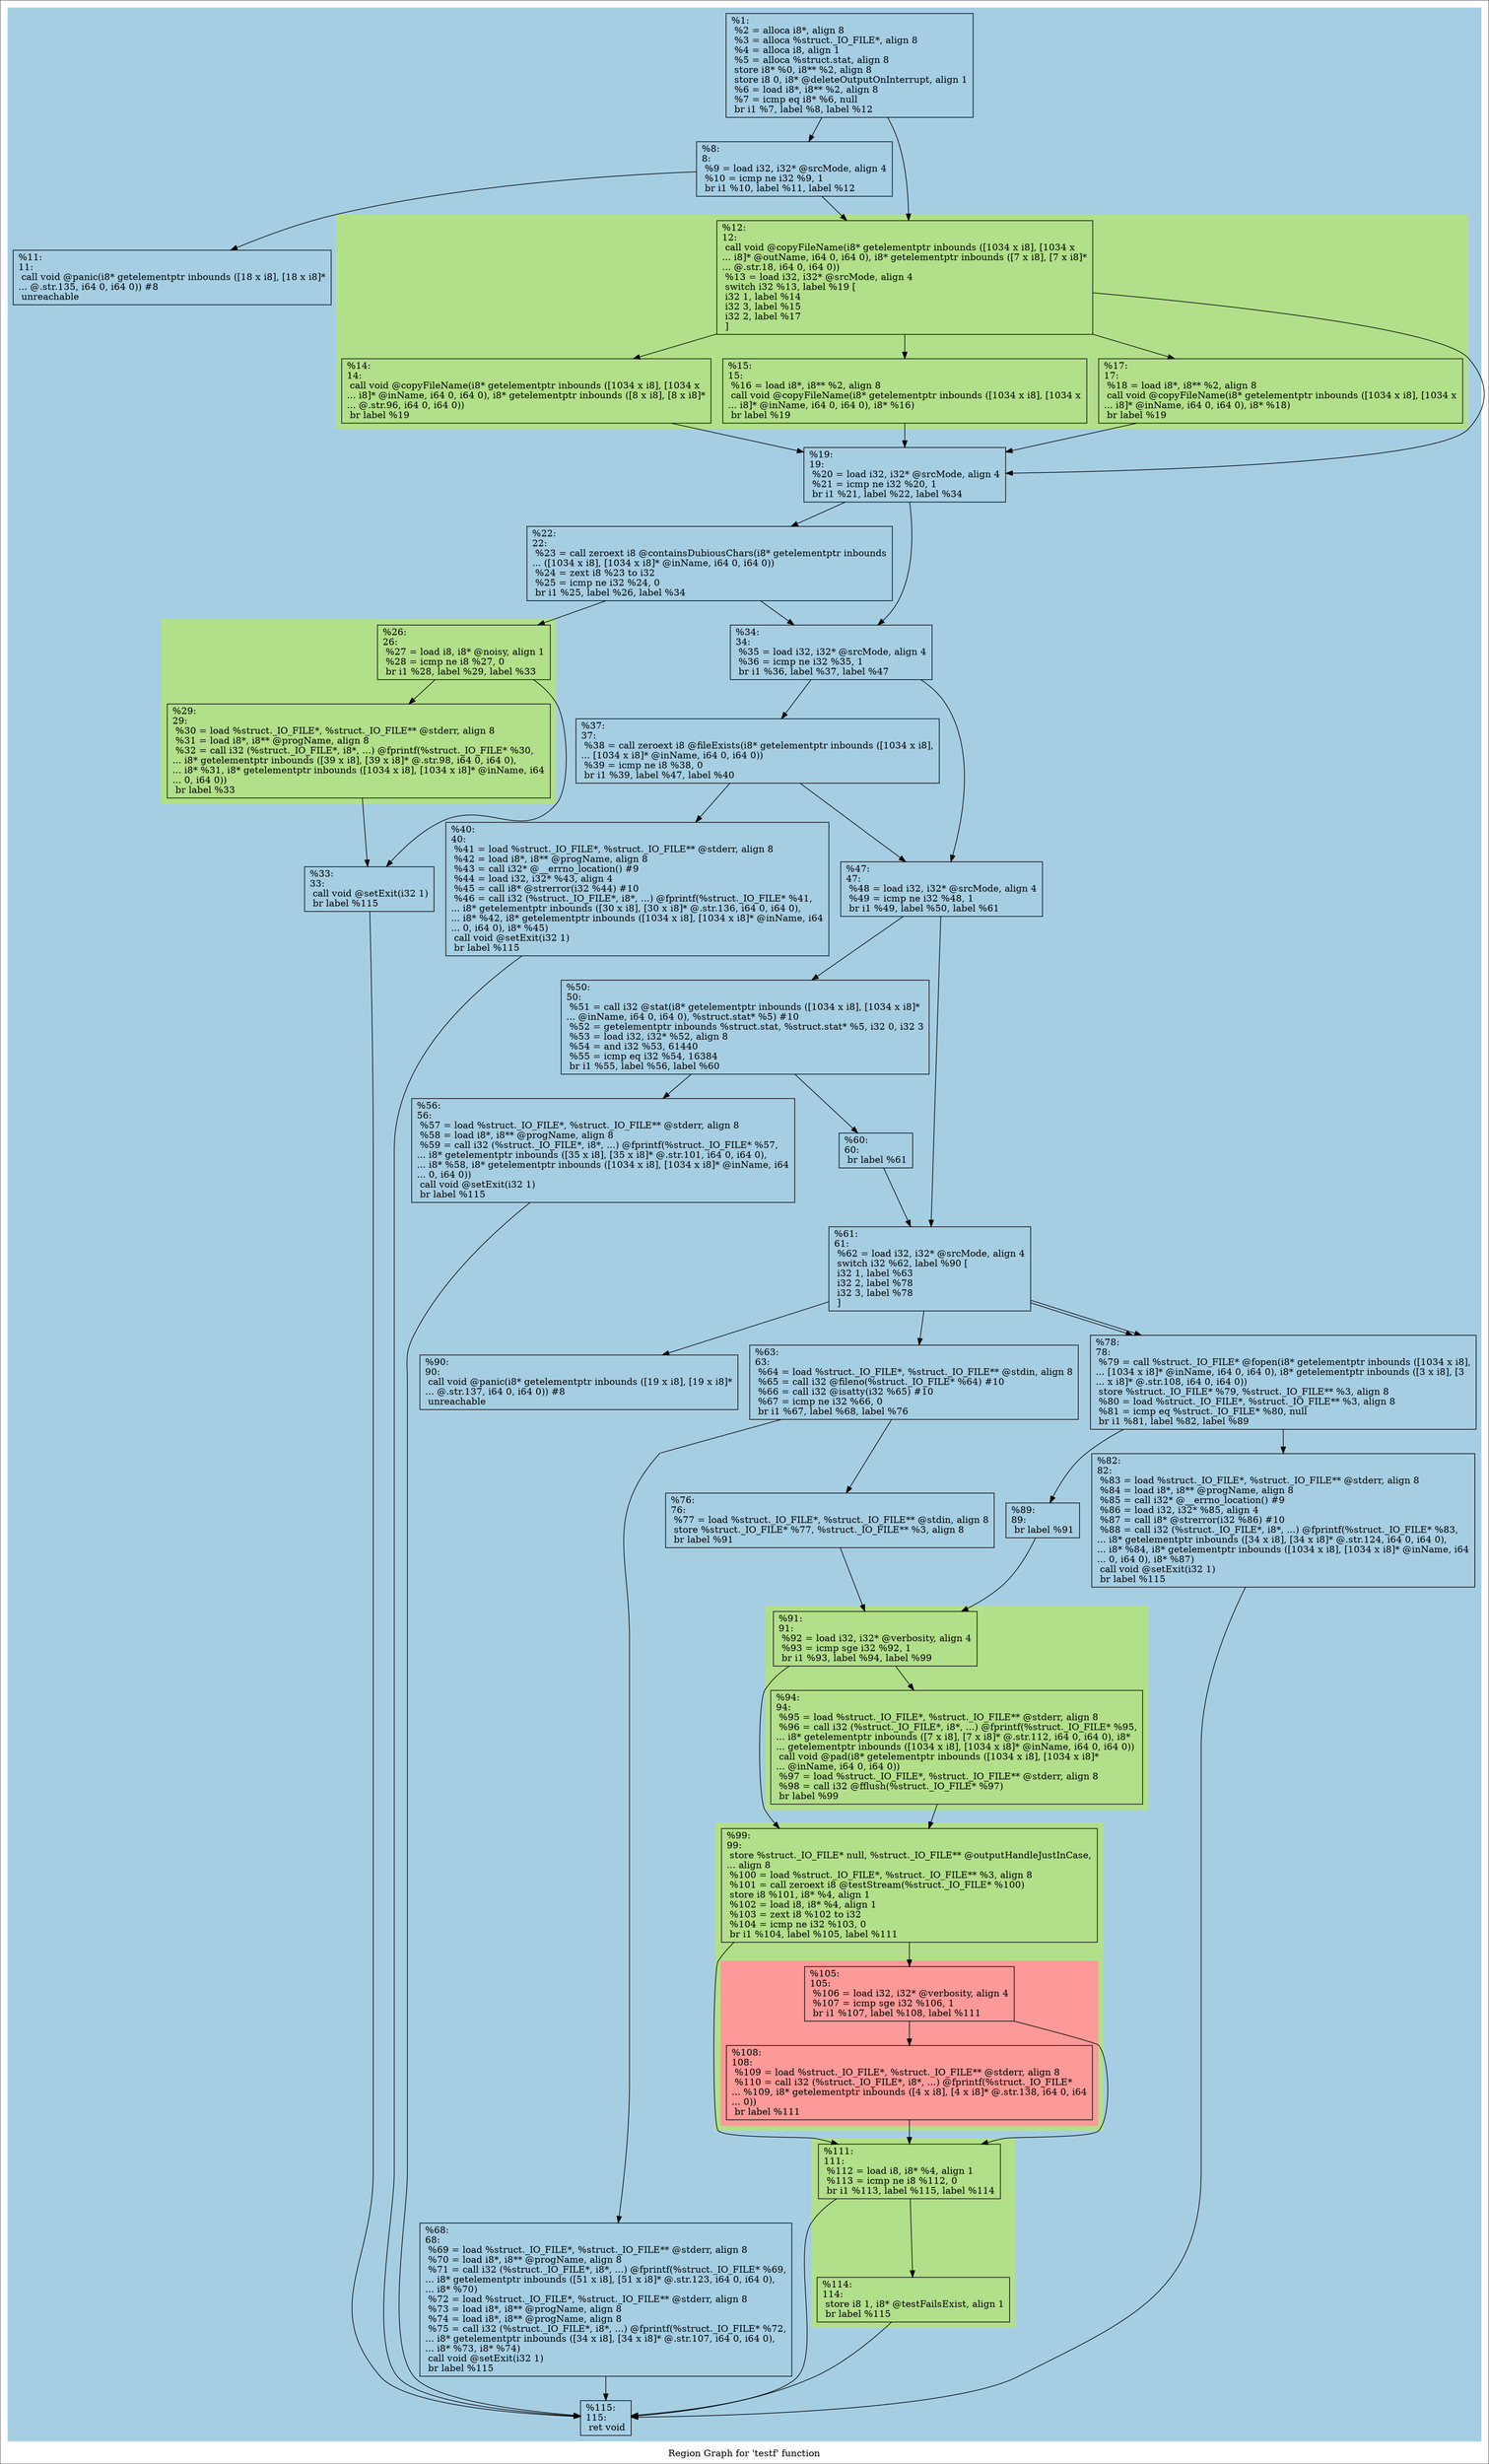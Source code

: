 digraph "Region Graph for 'testf' function" {
	label="Region Graph for 'testf' function";

	Node0x2a9b480 [shape=record,label="{%1:\l  %2 = alloca i8*, align 8\l  %3 = alloca %struct._IO_FILE*, align 8\l  %4 = alloca i8, align 1\l  %5 = alloca %struct.stat, align 8\l  store i8* %0, i8** %2, align 8\l  store i8 0, i8* @deleteOutputOnInterrupt, align 1\l  %6 = load i8*, i8** %2, align 8\l  %7 = icmp eq i8* %6, null\l  br i1 %7, label %8, label %12\l}"];
	Node0x2a9b480 -> Node0x2a880a0;
	Node0x2a9b480 -> Node0x2ab4590;
	Node0x2a880a0 [shape=record,label="{%8:\l8:                                                \l  %9 = load i32, i32* @srcMode, align 4\l  %10 = icmp ne i32 %9, 1\l  br i1 %10, label %11, label %12\l}"];
	Node0x2a880a0 -> Node0x2a27c70;
	Node0x2a880a0 -> Node0x2ab4590;
	Node0x2a27c70 [shape=record,label="{%11:\l11:                                               \l  call void @panic(i8* getelementptr inbounds ([18 x i8], [18 x i8]*\l... @.str.135, i64 0, i64 0)) #8\l  unreachable\l}"];
	Node0x2ab4590 [shape=record,label="{%12:\l12:                                               \l  call void @copyFileName(i8* getelementptr inbounds ([1034 x i8], [1034 x\l... i8]* @outName, i64 0, i64 0), i8* getelementptr inbounds ([7 x i8], [7 x i8]*\l... @.str.18, i64 0, i64 0))\l  %13 = load i32, i32* @srcMode, align 4\l  switch i32 %13, label %19 [\l    i32 1, label %14\l    i32 3, label %15\l    i32 2, label %17\l  ]\l}"];
	Node0x2ab4590 -> Node0x2817f80;
	Node0x2ab4590 -> Node0x2b340b0;
	Node0x2ab4590 -> Node0x2a460d0;
	Node0x2ab4590 -> Node0x2b63960;
	Node0x2817f80 [shape=record,label="{%19:\l19:                                               \l  %20 = load i32, i32* @srcMode, align 4\l  %21 = icmp ne i32 %20, 1\l  br i1 %21, label %22, label %34\l}"];
	Node0x2817f80 -> Node0x2aa9f50;
	Node0x2817f80 -> Node0x2a00f00;
	Node0x2aa9f50 [shape=record,label="{%22:\l22:                                               \l  %23 = call zeroext i8 @containsDubiousChars(i8* getelementptr inbounds\l... ([1034 x i8], [1034 x i8]* @inName, i64 0, i64 0))\l  %24 = zext i8 %23 to i32\l  %25 = icmp ne i32 %24, 0\l  br i1 %25, label %26, label %34\l}"];
	Node0x2aa9f50 -> Node0x2aa3730;
	Node0x2aa9f50 -> Node0x2a00f00;
	Node0x2aa3730 [shape=record,label="{%26:\l26:                                               \l  %27 = load i8, i8* @noisy, align 1\l  %28 = icmp ne i8 %27, 0\l  br i1 %28, label %29, label %33\l}"];
	Node0x2aa3730 -> Node0x2aabf10;
	Node0x2aa3730 -> Node0x2b434a0;
	Node0x2aabf10 [shape=record,label="{%29:\l29:                                               \l  %30 = load %struct._IO_FILE*, %struct._IO_FILE** @stderr, align 8\l  %31 = load i8*, i8** @progName, align 8\l  %32 = call i32 (%struct._IO_FILE*, i8*, ...) @fprintf(%struct._IO_FILE* %30,\l... i8* getelementptr inbounds ([39 x i8], [39 x i8]* @.str.98, i64 0, i64 0),\l... i8* %31, i8* getelementptr inbounds ([1034 x i8], [1034 x i8]* @inName, i64\l... 0, i64 0))\l  br label %33\l}"];
	Node0x2aabf10 -> Node0x2b434a0;
	Node0x2b434a0 [shape=record,label="{%33:\l33:                                               \l  call void @setExit(i32 1)\l  br label %115\l}"];
	Node0x2b434a0 -> Node0x2b3ee40;
	Node0x2b3ee40 [shape=record,label="{%115:\l115:                                              \l  ret void\l}"];
	Node0x2a00f00 [shape=record,label="{%34:\l34:                                               \l  %35 = load i32, i32* @srcMode, align 4\l  %36 = icmp ne i32 %35, 1\l  br i1 %36, label %37, label %47\l}"];
	Node0x2a00f00 -> Node0x281d6c0;
	Node0x2a00f00 -> Node0x2885b60;
	Node0x281d6c0 [shape=record,label="{%37:\l37:                                               \l  %38 = call zeroext i8 @fileExists(i8* getelementptr inbounds ([1034 x i8],\l... [1034 x i8]* @inName, i64 0, i64 0))\l  %39 = icmp ne i8 %38, 0\l  br i1 %39, label %47, label %40\l}"];
	Node0x281d6c0 -> Node0x2885b60;
	Node0x281d6c0 -> Node0x2ac21a0;
	Node0x2885b60 [shape=record,label="{%47:\l47:                                               \l  %48 = load i32, i32* @srcMode, align 4\l  %49 = icmp ne i32 %48, 1\l  br i1 %49, label %50, label %61\l}"];
	Node0x2885b60 -> Node0x2ab0a30;
	Node0x2885b60 -> Node0x2a488a0;
	Node0x2ab0a30 [shape=record,label="{%50:\l50:                                               \l  %51 = call i32 @stat(i8* getelementptr inbounds ([1034 x i8], [1034 x i8]*\l... @inName, i64 0, i64 0), %struct.stat* %5) #10\l  %52 = getelementptr inbounds %struct.stat, %struct.stat* %5, i32 0, i32 3\l  %53 = load i32, i32* %52, align 8\l  %54 = and i32 %53, 61440\l  %55 = icmp eq i32 %54, 16384\l  br i1 %55, label %56, label %60\l}"];
	Node0x2ab0a30 -> Node0x29ac6a0;
	Node0x2ab0a30 -> Node0x2a6bb30;
	Node0x29ac6a0 [shape=record,label="{%56:\l56:                                               \l  %57 = load %struct._IO_FILE*, %struct._IO_FILE** @stderr, align 8\l  %58 = load i8*, i8** @progName, align 8\l  %59 = call i32 (%struct._IO_FILE*, i8*, ...) @fprintf(%struct._IO_FILE* %57,\l... i8* getelementptr inbounds ([35 x i8], [35 x i8]* @.str.101, i64 0, i64 0),\l... i8* %58, i8* getelementptr inbounds ([1034 x i8], [1034 x i8]* @inName, i64\l... 0, i64 0))\l  call void @setExit(i32 1)\l  br label %115\l}"];
	Node0x29ac6a0 -> Node0x2b3ee40;
	Node0x2a6bb30 [shape=record,label="{%60:\l60:                                               \l  br label %61\l}"];
	Node0x2a6bb30 -> Node0x2a488a0;
	Node0x2a488a0 [shape=record,label="{%61:\l61:                                               \l  %62 = load i32, i32* @srcMode, align 4\l  switch i32 %62, label %90 [\l    i32 1, label %63\l    i32 2, label %78\l    i32 3, label %78\l  ]\l}"];
	Node0x2a488a0 -> Node0x28c0a80;
	Node0x2a488a0 -> Node0x2b57780;
	Node0x2a488a0 -> Node0x280f610;
	Node0x2a488a0 -> Node0x280f610;
	Node0x28c0a80 [shape=record,label="{%90:\l90:                                               \l  call void @panic(i8* getelementptr inbounds ([19 x i8], [19 x i8]*\l... @.str.137, i64 0, i64 0)) #8\l  unreachable\l}"];
	Node0x2b57780 [shape=record,label="{%63:\l63:                                               \l  %64 = load %struct._IO_FILE*, %struct._IO_FILE** @stdin, align 8\l  %65 = call i32 @fileno(%struct._IO_FILE* %64) #10\l  %66 = call i32 @isatty(i32 %65) #10\l  %67 = icmp ne i32 %66, 0\l  br i1 %67, label %68, label %76\l}"];
	Node0x2b57780 -> Node0x2b57850;
	Node0x2b57780 -> Node0x29a7aa0;
	Node0x2b57850 [shape=record,label="{%68:\l68:                                               \l  %69 = load %struct._IO_FILE*, %struct._IO_FILE** @stderr, align 8\l  %70 = load i8*, i8** @progName, align 8\l  %71 = call i32 (%struct._IO_FILE*, i8*, ...) @fprintf(%struct._IO_FILE* %69,\l... i8* getelementptr inbounds ([51 x i8], [51 x i8]* @.str.123, i64 0, i64 0),\l... i8* %70)\l  %72 = load %struct._IO_FILE*, %struct._IO_FILE** @stderr, align 8\l  %73 = load i8*, i8** @progName, align 8\l  %74 = load i8*, i8** @progName, align 8\l  %75 = call i32 (%struct._IO_FILE*, i8*, ...) @fprintf(%struct._IO_FILE* %72,\l... i8* getelementptr inbounds ([34 x i8], [34 x i8]* @.str.107, i64 0, i64 0),\l... i8* %73, i8* %74)\l  call void @setExit(i32 1)\l  br label %115\l}"];
	Node0x2b57850 -> Node0x2b3ee40;
	Node0x29a7aa0 [shape=record,label="{%76:\l76:                                               \l  %77 = load %struct._IO_FILE*, %struct._IO_FILE** @stdin, align 8\l  store %struct._IO_FILE* %77, %struct._IO_FILE** %3, align 8\l  br label %91\l}"];
	Node0x29a7aa0 -> Node0x2a76180;
	Node0x2a76180 [shape=record,label="{%91:\l91:                                               \l  %92 = load i32, i32* @verbosity, align 4\l  %93 = icmp sge i32 %92, 1\l  br i1 %93, label %94, label %99\l}"];
	Node0x2a76180 -> Node0x2b56a10;
	Node0x2a76180 -> Node0x2914c70;
	Node0x2b56a10 [shape=record,label="{%94:\l94:                                               \l  %95 = load %struct._IO_FILE*, %struct._IO_FILE** @stderr, align 8\l  %96 = call i32 (%struct._IO_FILE*, i8*, ...) @fprintf(%struct._IO_FILE* %95,\l... i8* getelementptr inbounds ([7 x i8], [7 x i8]* @.str.112, i64 0, i64 0), i8*\l... getelementptr inbounds ([1034 x i8], [1034 x i8]* @inName, i64 0, i64 0))\l  call void @pad(i8* getelementptr inbounds ([1034 x i8], [1034 x i8]*\l... @inName, i64 0, i64 0))\l  %97 = load %struct._IO_FILE*, %struct._IO_FILE** @stderr, align 8\l  %98 = call i32 @fflush(%struct._IO_FILE* %97)\l  br label %99\l}"];
	Node0x2b56a10 -> Node0x2914c70;
	Node0x2914c70 [shape=record,label="{%99:\l99:                                               \l  store %struct._IO_FILE* null, %struct._IO_FILE** @outputHandleJustInCase,\l... align 8\l  %100 = load %struct._IO_FILE*, %struct._IO_FILE** %3, align 8\l  %101 = call zeroext i8 @testStream(%struct._IO_FILE* %100)\l  store i8 %101, i8* %4, align 1\l  %102 = load i8, i8* %4, align 1\l  %103 = zext i8 %102 to i32\l  %104 = icmp ne i32 %103, 0\l  br i1 %104, label %105, label %111\l}"];
	Node0x2914c70 -> Node0x2a9e190;
	Node0x2914c70 -> Node0x28368a0;
	Node0x2a9e190 [shape=record,label="{%105:\l105:                                              \l  %106 = load i32, i32* @verbosity, align 4\l  %107 = icmp sge i32 %106, 1\l  br i1 %107, label %108, label %111\l}"];
	Node0x2a9e190 -> Node0x2b424f0;
	Node0x2a9e190 -> Node0x28368a0;
	Node0x2b424f0 [shape=record,label="{%108:\l108:                                              \l  %109 = load %struct._IO_FILE*, %struct._IO_FILE** @stderr, align 8\l  %110 = call i32 (%struct._IO_FILE*, i8*, ...) @fprintf(%struct._IO_FILE*\l... %109, i8* getelementptr inbounds ([4 x i8], [4 x i8]* @.str.138, i64 0, i64\l... 0))\l  br label %111\l}"];
	Node0x2b424f0 -> Node0x28368a0;
	Node0x28368a0 [shape=record,label="{%111:\l111:                                              \l  %112 = load i8, i8* %4, align 1\l  %113 = icmp ne i8 %112, 0\l  br i1 %113, label %115, label %114\l}"];
	Node0x28368a0 -> Node0x2b3ee40;
	Node0x28368a0 -> Node0x28f97d0;
	Node0x28f97d0 [shape=record,label="{%114:\l114:                                              \l  store i8 1, i8* @testFailsExist, align 1\l  br label %115\l}"];
	Node0x28f97d0 -> Node0x2b3ee40;
	Node0x280f610 [shape=record,label="{%78:\l78:                                               \l  %79 = call %struct._IO_FILE* @fopen(i8* getelementptr inbounds ([1034 x i8],\l... [1034 x i8]* @inName, i64 0, i64 0), i8* getelementptr inbounds ([3 x i8], [3\l... x i8]* @.str.108, i64 0, i64 0))\l  store %struct._IO_FILE* %79, %struct._IO_FILE** %3, align 8\l  %80 = load %struct._IO_FILE*, %struct._IO_FILE** %3, align 8\l  %81 = icmp eq %struct._IO_FILE* %80, null\l  br i1 %81, label %82, label %89\l}"];
	Node0x280f610 -> Node0x2af8f50;
	Node0x280f610 -> Node0x2863e60;
	Node0x2af8f50 [shape=record,label="{%82:\l82:                                               \l  %83 = load %struct._IO_FILE*, %struct._IO_FILE** @stderr, align 8\l  %84 = load i8*, i8** @progName, align 8\l  %85 = call i32* @__errno_location() #9\l  %86 = load i32, i32* %85, align 4\l  %87 = call i8* @strerror(i32 %86) #10\l  %88 = call i32 (%struct._IO_FILE*, i8*, ...) @fprintf(%struct._IO_FILE* %83,\l... i8* getelementptr inbounds ([34 x i8], [34 x i8]* @.str.124, i64 0, i64 0),\l... i8* %84, i8* getelementptr inbounds ([1034 x i8], [1034 x i8]* @inName, i64\l... 0, i64 0), i8* %87)\l  call void @setExit(i32 1)\l  br label %115\l}"];
	Node0x2af8f50 -> Node0x2b3ee40;
	Node0x2863e60 [shape=record,label="{%89:\l89:                                               \l  br label %91\l}"];
	Node0x2863e60 -> Node0x2a76180;
	Node0x2ac21a0 [shape=record,label="{%40:\l40:                                               \l  %41 = load %struct._IO_FILE*, %struct._IO_FILE** @stderr, align 8\l  %42 = load i8*, i8** @progName, align 8\l  %43 = call i32* @__errno_location() #9\l  %44 = load i32, i32* %43, align 4\l  %45 = call i8* @strerror(i32 %44) #10\l  %46 = call i32 (%struct._IO_FILE*, i8*, ...) @fprintf(%struct._IO_FILE* %41,\l... i8* getelementptr inbounds ([30 x i8], [30 x i8]* @.str.136, i64 0, i64 0),\l... i8* %42, i8* getelementptr inbounds ([1034 x i8], [1034 x i8]* @inName, i64\l... 0, i64 0), i8* %45)\l  call void @setExit(i32 1)\l  br label %115\l}"];
	Node0x2ac21a0 -> Node0x2b3ee40;
	Node0x2b340b0 [shape=record,label="{%14:\l14:                                               \l  call void @copyFileName(i8* getelementptr inbounds ([1034 x i8], [1034 x\l... i8]* @inName, i64 0, i64 0), i8* getelementptr inbounds ([8 x i8], [8 x i8]*\l... @.str.96, i64 0, i64 0))\l  br label %19\l}"];
	Node0x2b340b0 -> Node0x2817f80;
	Node0x2a460d0 [shape=record,label="{%15:\l15:                                               \l  %16 = load i8*, i8** %2, align 8\l  call void @copyFileName(i8* getelementptr inbounds ([1034 x i8], [1034 x\l... i8]* @inName, i64 0, i64 0), i8* %16)\l  br label %19\l}"];
	Node0x2a460d0 -> Node0x2817f80;
	Node0x2b63960 [shape=record,label="{%17:\l17:                                               \l  %18 = load i8*, i8** %2, align 8\l  call void @copyFileName(i8* getelementptr inbounds ([1034 x i8], [1034 x\l... i8]* @inName, i64 0, i64 0), i8* %18)\l  br label %19\l}"];
	Node0x2b63960 -> Node0x2817f80;
	colorscheme = "paired12"
        subgraph cluster_0x2b87560 {
          label = "";
          style = filled;
          color = 1
          subgraph cluster_0x2b87770 {
            label = "";
            style = filled;
            color = 3
            Node0x2ab4590;
            Node0x2b340b0;
            Node0x2a460d0;
            Node0x2b63960;
          }
          subgraph cluster_0x2b92e10 {
            label = "";
            style = filled;
            color = 3
            Node0x2aa3730;
            Node0x2aabf10;
          }
          subgraph cluster_0x2b876f0 {
            label = "";
            style = filled;
            color = 3
            Node0x2a76180;
            Node0x2b56a10;
          }
          subgraph cluster_0x2b875e0 {
            label = "";
            style = filled;
            color = 3
            subgraph cluster_0x2b8a990 {
              label = "";
              style = filled;
              color = 5
              Node0x2a9e190;
              Node0x2b424f0;
            }
            Node0x2914c70;
          }
          subgraph cluster_0x2b8aa10 {
            label = "";
            style = filled;
            color = 3
            Node0x28368a0;
            Node0x28f97d0;
          }
          Node0x2a9b480;
          Node0x2a880a0;
          Node0x2a27c70;
          Node0x2817f80;
          Node0x2aa9f50;
          Node0x2b434a0;
          Node0x2b3ee40;
          Node0x2a00f00;
          Node0x281d6c0;
          Node0x2885b60;
          Node0x2ab0a30;
          Node0x29ac6a0;
          Node0x2a6bb30;
          Node0x2a488a0;
          Node0x28c0a80;
          Node0x2b57780;
          Node0x2b57850;
          Node0x29a7aa0;
          Node0x280f610;
          Node0x2af8f50;
          Node0x2863e60;
          Node0x2ac21a0;
        }
}
